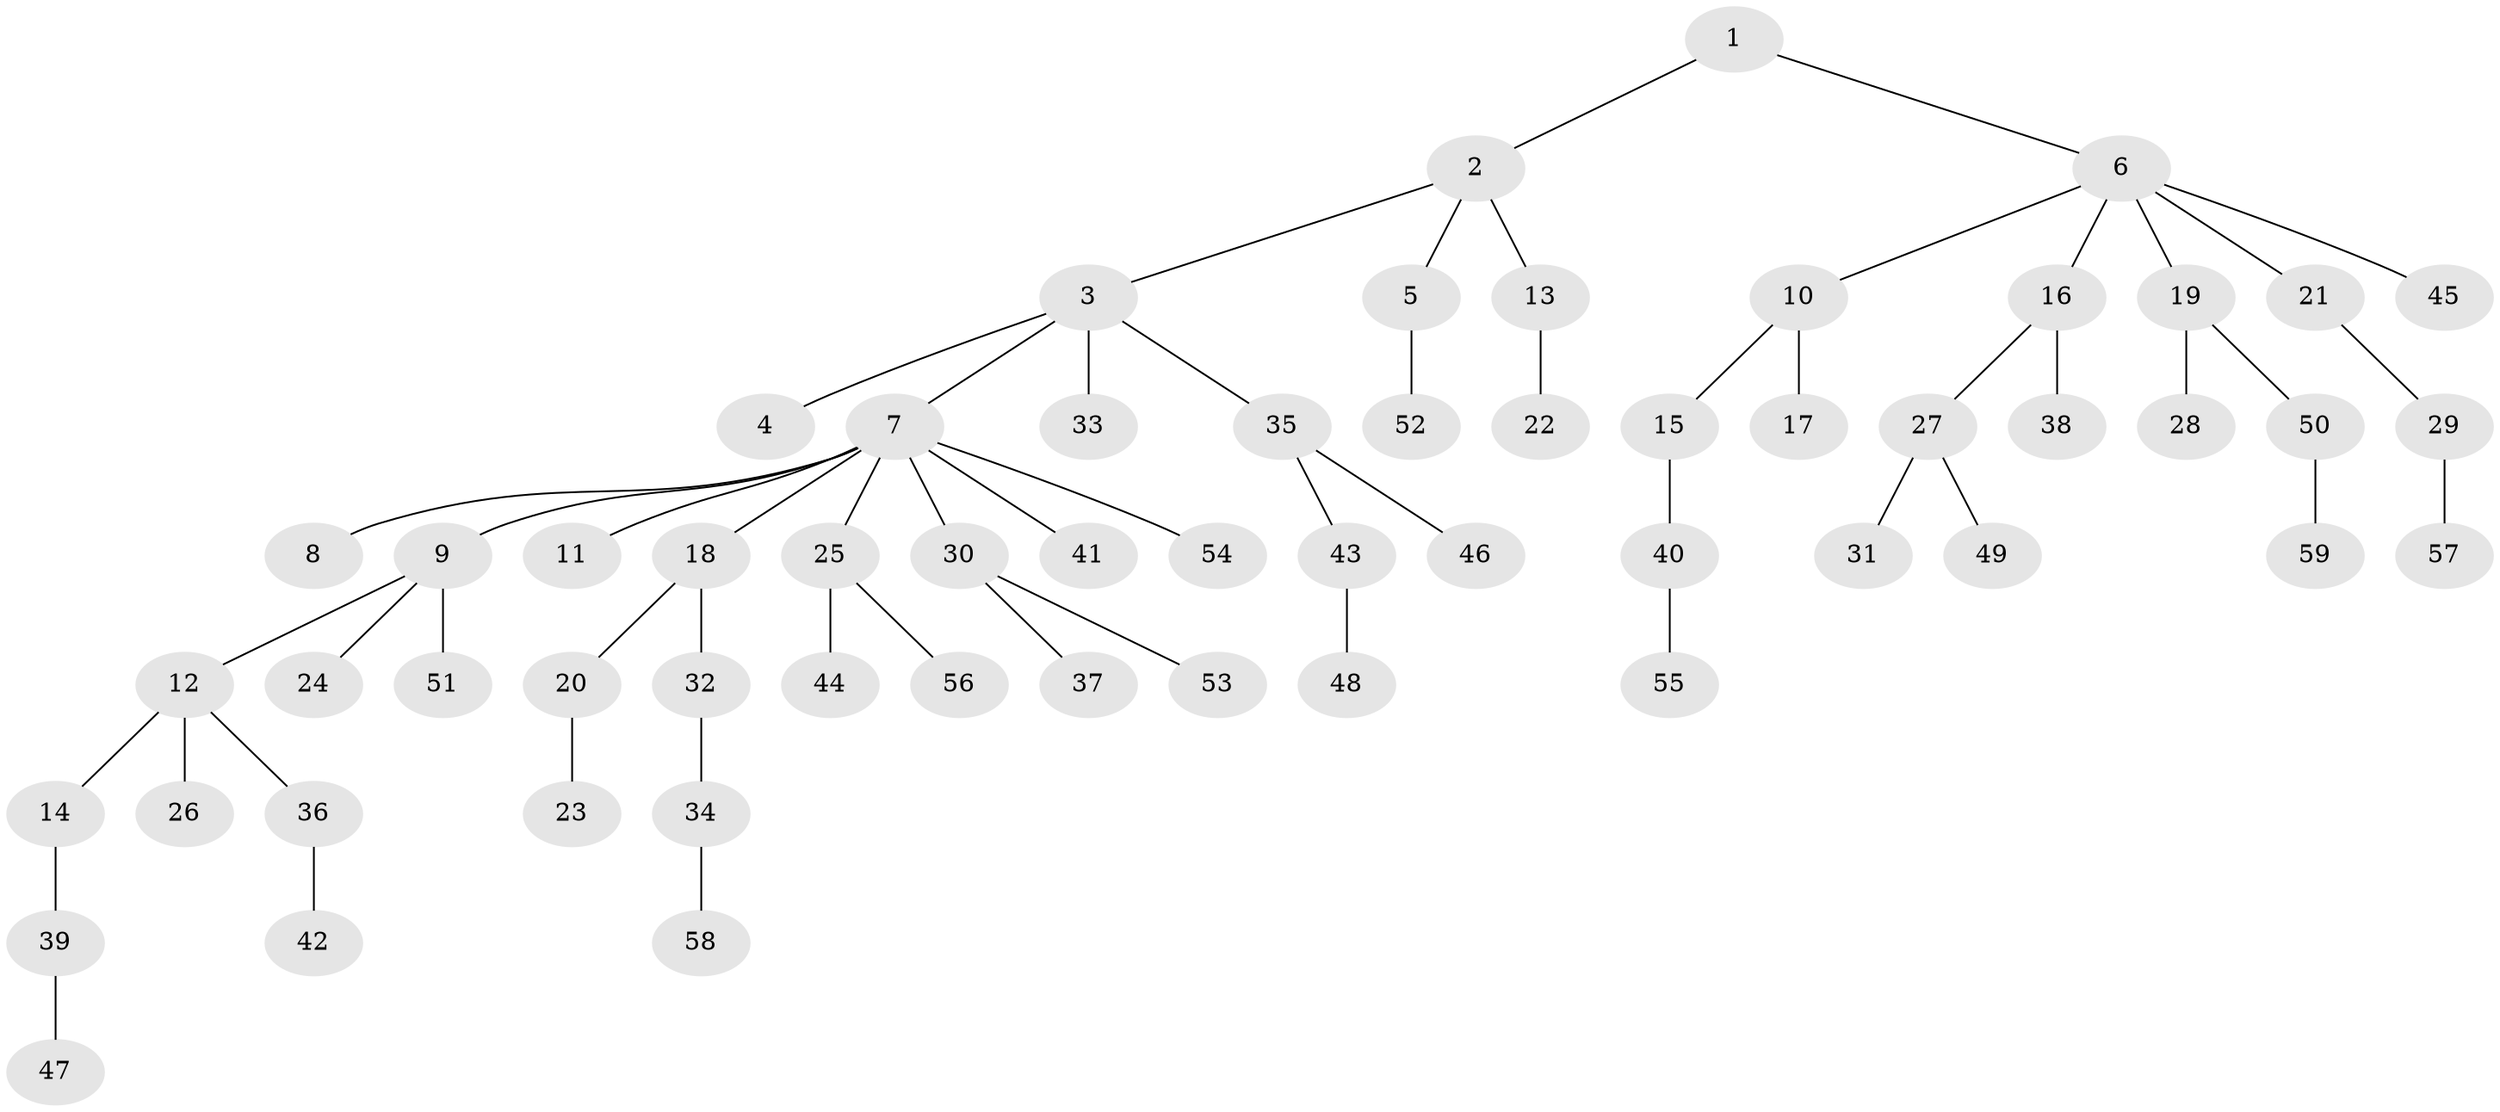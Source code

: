 // Generated by graph-tools (version 1.1) at 2025/15/03/09/25 04:15:35]
// undirected, 59 vertices, 58 edges
graph export_dot {
graph [start="1"]
  node [color=gray90,style=filled];
  1;
  2;
  3;
  4;
  5;
  6;
  7;
  8;
  9;
  10;
  11;
  12;
  13;
  14;
  15;
  16;
  17;
  18;
  19;
  20;
  21;
  22;
  23;
  24;
  25;
  26;
  27;
  28;
  29;
  30;
  31;
  32;
  33;
  34;
  35;
  36;
  37;
  38;
  39;
  40;
  41;
  42;
  43;
  44;
  45;
  46;
  47;
  48;
  49;
  50;
  51;
  52;
  53;
  54;
  55;
  56;
  57;
  58;
  59;
  1 -- 2;
  1 -- 6;
  2 -- 3;
  2 -- 5;
  2 -- 13;
  3 -- 4;
  3 -- 7;
  3 -- 33;
  3 -- 35;
  5 -- 52;
  6 -- 10;
  6 -- 16;
  6 -- 19;
  6 -- 21;
  6 -- 45;
  7 -- 8;
  7 -- 9;
  7 -- 11;
  7 -- 18;
  7 -- 25;
  7 -- 30;
  7 -- 41;
  7 -- 54;
  9 -- 12;
  9 -- 24;
  9 -- 51;
  10 -- 15;
  10 -- 17;
  12 -- 14;
  12 -- 26;
  12 -- 36;
  13 -- 22;
  14 -- 39;
  15 -- 40;
  16 -- 27;
  16 -- 38;
  18 -- 20;
  18 -- 32;
  19 -- 28;
  19 -- 50;
  20 -- 23;
  21 -- 29;
  25 -- 44;
  25 -- 56;
  27 -- 31;
  27 -- 49;
  29 -- 57;
  30 -- 37;
  30 -- 53;
  32 -- 34;
  34 -- 58;
  35 -- 43;
  35 -- 46;
  36 -- 42;
  39 -- 47;
  40 -- 55;
  43 -- 48;
  50 -- 59;
}
